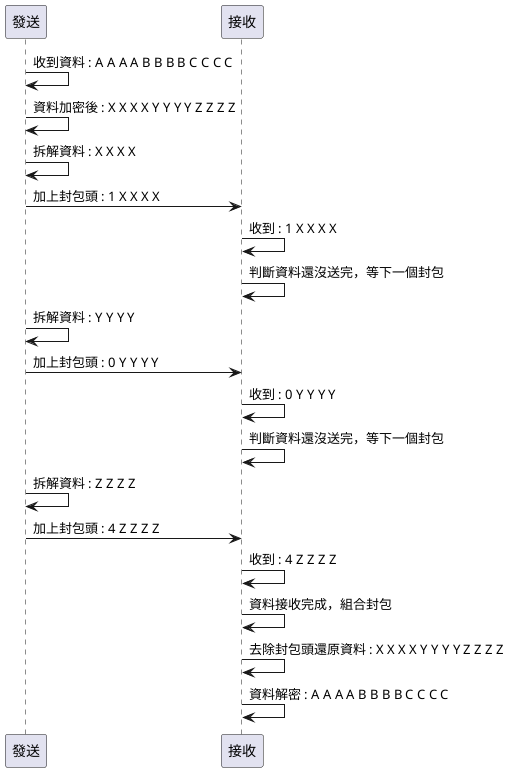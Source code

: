 @startuml
發送 -> 發送: 收到資料 : A A A A B B B B C C C C
發送 -> 發送: 資料加密後 : X X X X Y Y Y Y Z Z Z Z
發送 -> 發送: 拆解資料 : X X X X
發送 -> 接收: 加上封包頭 : 1 X X X X
接收 -> 接收: 收到 : 1 X X X X
接收 -> 接收: 判斷資料還沒送完，等下一個封包
發送 -> 發送: 拆解資料 : Y Y Y Y
發送 -> 接收: 加上封包頭 : 0 Y Y Y Y
接收 -> 接收: 收到 : 0 Y Y Y Y
接收 -> 接收: 判斷資料還沒送完，等下一個封包
發送 -> 發送: 拆解資料 : Z Z Z Z
發送 -> 接收: 加上封包頭 : 4 Z Z Z Z
接收 -> 接收: 收到 : 4 Z Z Z Z
接收 -> 接收: 資料接收完成，組合封包
接收 -> 接收: 去除封包頭還原資料 : X X X X Y Y Y Y Z Z Z Z
接收 -> 接收: 資料解密 : A A A A B B B B C C C C
@enduml
